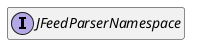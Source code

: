 @startuml
set namespaceSeparator \\
hide members
hide << alias >> circle

interface JFeedParserNamespace
@enduml
